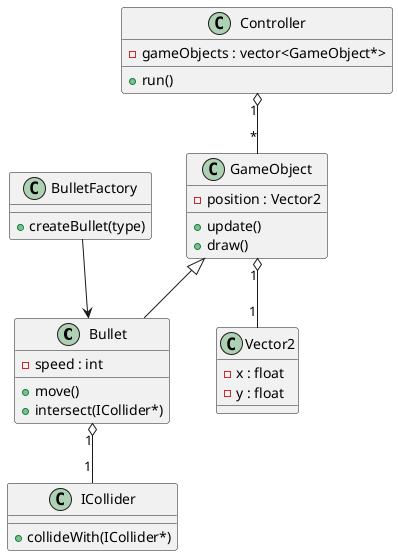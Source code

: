 @startuml
class Bullet {
  +move()
  +intersect(ICollider*)
  -speed : int
}

class BulletFactory {
  +createBullet(type)
}

class Controller {
  +run()
  -gameObjects : vector<GameObject*>
}

class GameObject {
  +update()
  +draw()
  -position : Vector2
}

class Vector2 {
  -x : float
  -y : float
}

class ICollider {
  +collideWith(ICollider*)
}

GameObject <|-- Bullet
Controller "1" o-- "*" GameObject
BulletFactory --> Bullet
GameObject "1" o-- "1" Vector2
Bullet "1" o-- "1" ICollider
@enduml

